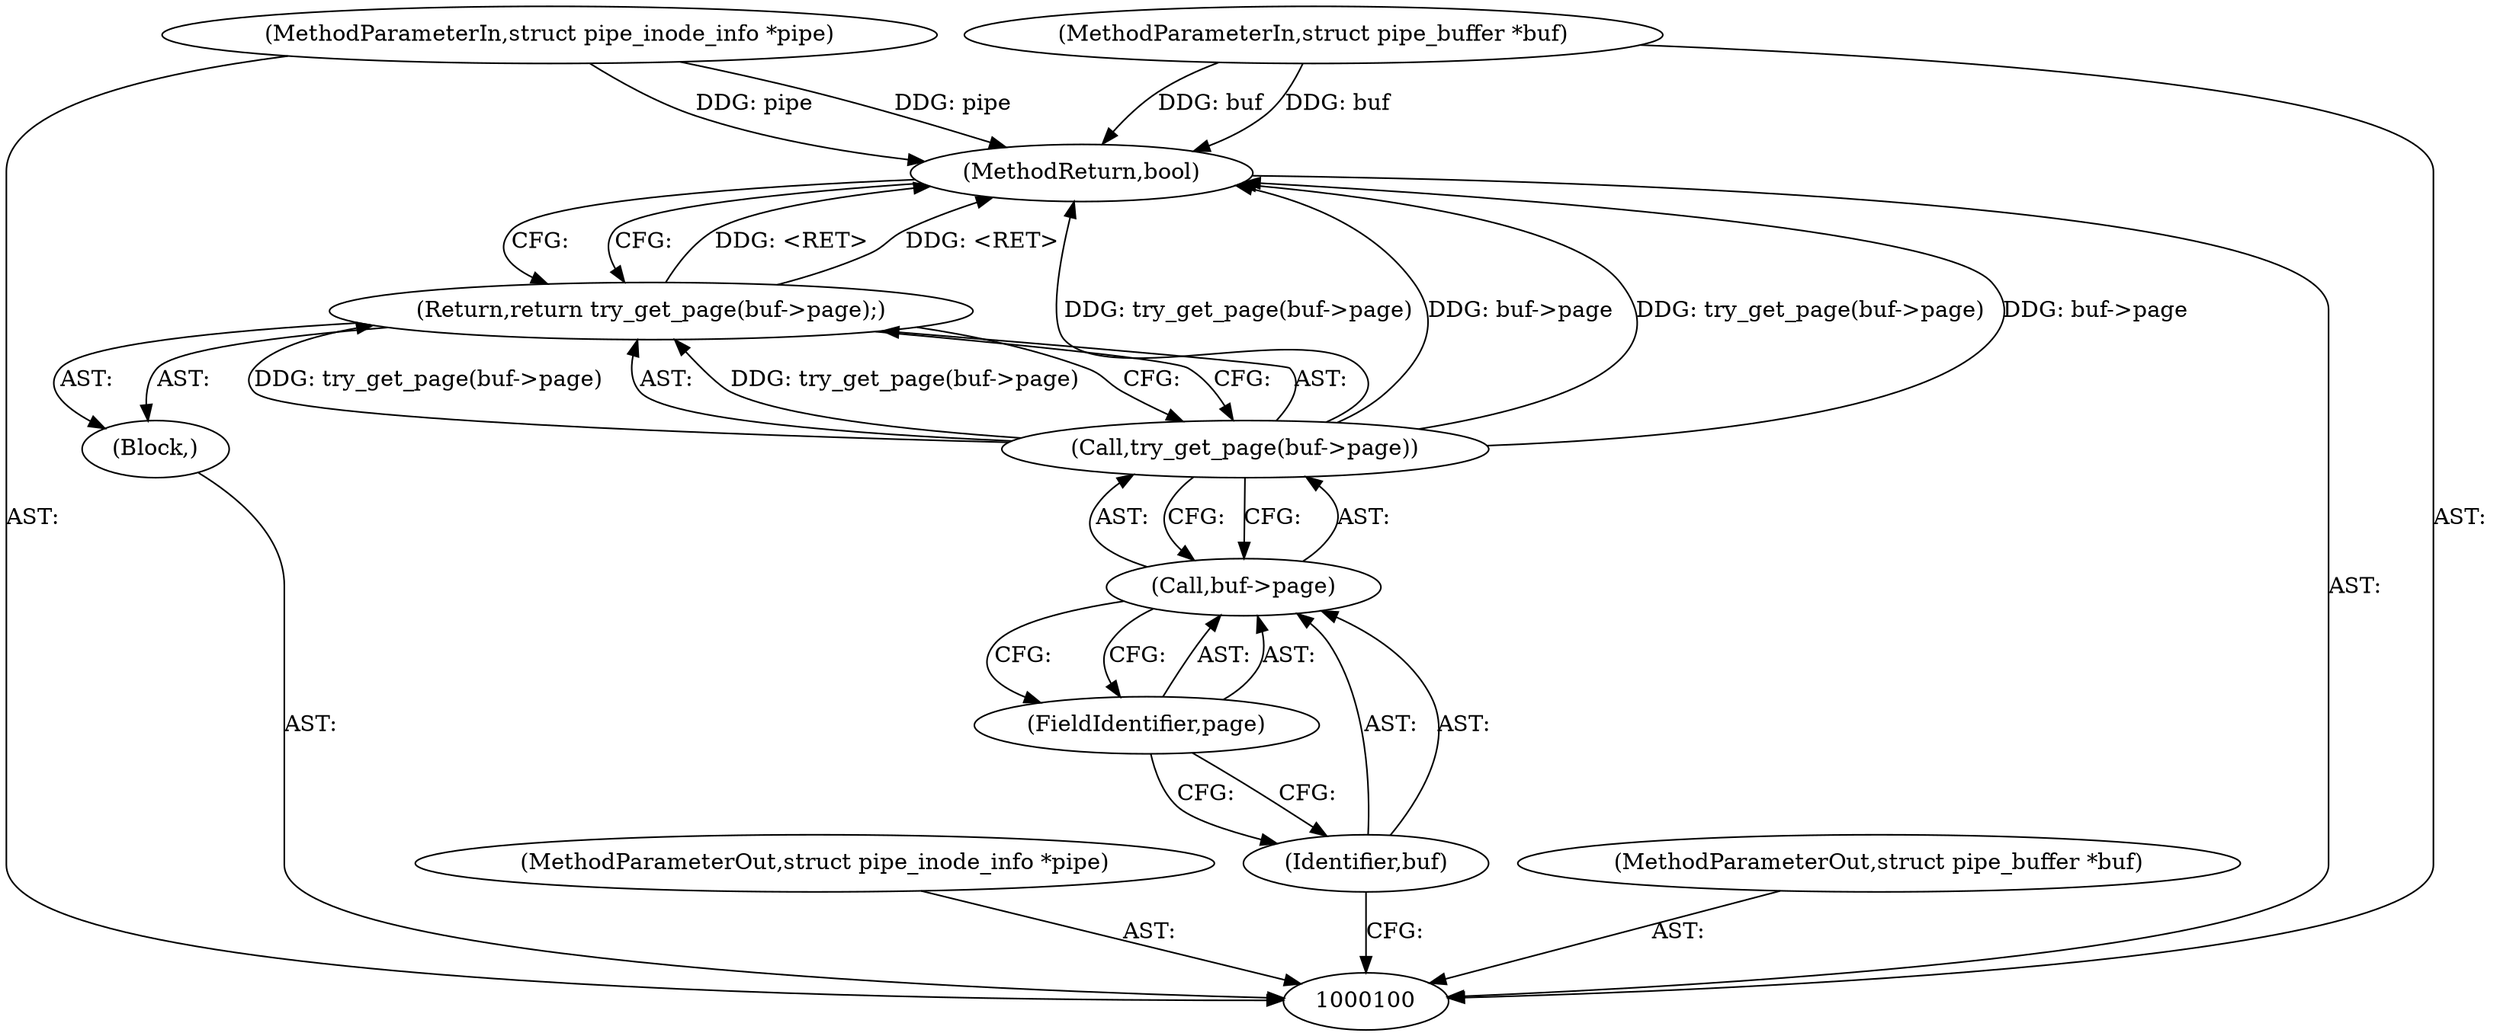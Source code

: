 digraph "0_linux_6b3a707736301c2128ca85ce85fb13f60b5e350a_0" {
"1000109" [label="(MethodReturn,bool)"];
"1000101" [label="(MethodParameterIn,struct pipe_inode_info *pipe)"];
"1000124" [label="(MethodParameterOut,struct pipe_inode_info *pipe)"];
"1000102" [label="(MethodParameterIn,struct pipe_buffer *buf)"];
"1000125" [label="(MethodParameterOut,struct pipe_buffer *buf)"];
"1000103" [label="(Block,)"];
"1000104" [label="(Return,return try_get_page(buf->page);)"];
"1000106" [label="(Call,buf->page)"];
"1000107" [label="(Identifier,buf)"];
"1000108" [label="(FieldIdentifier,page)"];
"1000105" [label="(Call,try_get_page(buf->page))"];
"1000109" -> "1000100"  [label="AST: "];
"1000109" -> "1000104"  [label="CFG: "];
"1000105" -> "1000109"  [label="DDG: try_get_page(buf->page)"];
"1000105" -> "1000109"  [label="DDG: buf->page"];
"1000102" -> "1000109"  [label="DDG: buf"];
"1000101" -> "1000109"  [label="DDG: pipe"];
"1000104" -> "1000109"  [label="DDG: <RET>"];
"1000101" -> "1000100"  [label="AST: "];
"1000101" -> "1000109"  [label="DDG: pipe"];
"1000124" -> "1000100"  [label="AST: "];
"1000102" -> "1000100"  [label="AST: "];
"1000102" -> "1000109"  [label="DDG: buf"];
"1000125" -> "1000100"  [label="AST: "];
"1000103" -> "1000100"  [label="AST: "];
"1000104" -> "1000103"  [label="AST: "];
"1000104" -> "1000103"  [label="AST: "];
"1000104" -> "1000105"  [label="CFG: "];
"1000105" -> "1000104"  [label="AST: "];
"1000109" -> "1000104"  [label="CFG: "];
"1000104" -> "1000109"  [label="DDG: <RET>"];
"1000105" -> "1000104"  [label="DDG: try_get_page(buf->page)"];
"1000106" -> "1000105"  [label="AST: "];
"1000106" -> "1000108"  [label="CFG: "];
"1000107" -> "1000106"  [label="AST: "];
"1000108" -> "1000106"  [label="AST: "];
"1000105" -> "1000106"  [label="CFG: "];
"1000107" -> "1000106"  [label="AST: "];
"1000107" -> "1000100"  [label="CFG: "];
"1000108" -> "1000107"  [label="CFG: "];
"1000108" -> "1000106"  [label="AST: "];
"1000108" -> "1000107"  [label="CFG: "];
"1000106" -> "1000108"  [label="CFG: "];
"1000105" -> "1000104"  [label="AST: "];
"1000105" -> "1000106"  [label="CFG: "];
"1000106" -> "1000105"  [label="AST: "];
"1000104" -> "1000105"  [label="CFG: "];
"1000105" -> "1000109"  [label="DDG: try_get_page(buf->page)"];
"1000105" -> "1000109"  [label="DDG: buf->page"];
"1000105" -> "1000104"  [label="DDG: try_get_page(buf->page)"];
}

